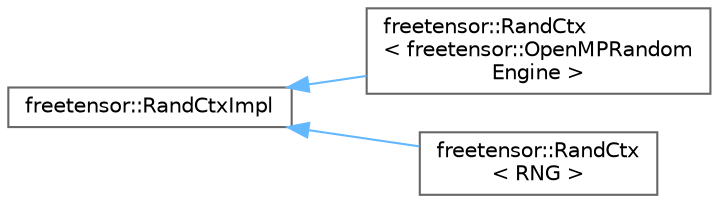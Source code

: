 digraph "Graphical Class Hierarchy"
{
 // LATEX_PDF_SIZE
  bgcolor="transparent";
  edge [fontname=Helvetica,fontsize=10,labelfontname=Helvetica,labelfontsize=10];
  node [fontname=Helvetica,fontsize=10,shape=box,height=0.2,width=0.4];
  rankdir="LR";
  Node0 [label="freetensor::RandCtxImpl",height=0.2,width=0.4,color="grey40", fillcolor="white", style="filled",URL="$classfreetensor_1_1RandCtxImpl.html",tooltip=" "];
  Node0 -> Node1 [dir="back",color="steelblue1",style="solid"];
  Node1 [label="freetensor::RandCtx\l\< freetensor::OpenMPRandom\lEngine \>",height=0.2,width=0.4,color="grey40", fillcolor="white", style="filled",URL="$classfreetensor_1_1RandCtx.html",tooltip=" "];
  Node0 -> Node2 [dir="back",color="steelblue1",style="solid"];
  Node2 [label="freetensor::RandCtx\l\< RNG \>",height=0.2,width=0.4,color="grey40", fillcolor="white", style="filled",URL="$classfreetensor_1_1RandCtx.html",tooltip=" "];
}
